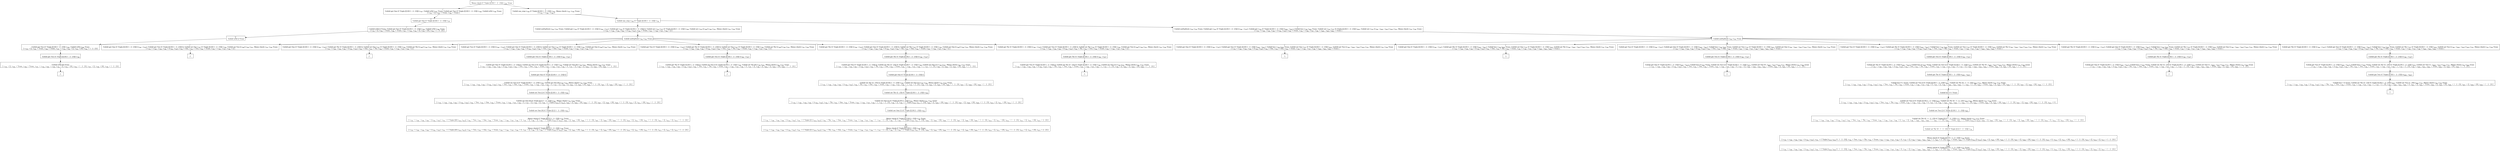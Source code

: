 digraph {
    graph [rankdir=TB
          ,bgcolor=transparent];
    node [shape=box
         ,fillcolor=white
         ,style=filled];
    0 [label=<O <BR/> Memo check (C Triple [[] [0] 1 : 2 : [3]]) v<SUB>755</SUB> Trueo>];
    1 [label=<C <BR/> Unfold get One (C Triple [[] [0] 1 : 2 : [3]]) v<SUB>787</SUB>, Unfold isNil v<SUB>787</SUB> Trueo, Unfold get Two (C Triple [[] [0] 1 : 2 : [3]]) v<SUB>788</SUB>, Unfold isNil v<SUB>788</SUB> Trueo <BR/>  [ v<SUB>755</SUB> &rarr; [], v<SUB>785</SUB> &rarr; Trueo, v<SUB>786</SUB> &rarr; Trueo ] >];
    2 [label=<C <BR/> Unfold one_step v<SUB>789</SUB> (C Triple [[] [0] 1 : 2 : [3]]) v<SUB>791</SUB>, Memo check v<SUB>791</SUB> v<SUB>790</SUB> Trueo <BR/>  [ v<SUB>755</SUB> &rarr; v<SUB>789</SUB> : v<SUB>790</SUB> ] >];
    3 [label=<O <BR/> Unfold get One (C Triple [[] [0] 1 : 2 : [3]]) v<SUB>787</SUB>>];
    4 [label=<C <BR/> Unfold isNil [] Trueo, Unfold get Two (C Triple [[] [0] 1 : 2 : [3]]) v<SUB>788</SUB>, Unfold isNil v<SUB>788</SUB> Trueo <BR/>  [ v<SUB>755</SUB> &rarr; [], v<SUB>785</SUB> &rarr; Trueo, v<SUB>786</SUB> &rarr; Trueo, v<SUB>787</SUB> &rarr; v<SUB>792</SUB>, v<SUB>792</SUB> &rarr; [], v<SUB>793</SUB> &rarr; [0], v<SUB>794</SUB> &rarr; 1 : 2 : [3] ] >];
    5 [label=<O <BR/> Unfold isNil [] Trueo>];
    6 [label=<C <BR/> Unfold get Two (C Triple [[] [0] 1 : 2 : [3]]) v<SUB>788</SUB>, Unfold isNil v<SUB>788</SUB> Trueo <BR/>  [ v<SUB>755</SUB> &rarr; [], v<SUB>785</SUB> &rarr; Trueo, v<SUB>786</SUB> &rarr; Trueo, v<SUB>787</SUB> &rarr; v<SUB>792</SUB>, v<SUB>792</SUB> &rarr; [], v<SUB>793</SUB> &rarr; [0], v<SUB>794</SUB> &rarr; 1 : 2 : [3] ] >];
    7 [label=<O <BR/> Unfold get Two (C Triple [[] [0] 1 : 2 : [3]]) v<SUB>788</SUB>>];
    8 [label=<C <BR/> Unfold isNil [0] Trueo <BR/>  [ v<SUB>755</SUB> &rarr; [], v<SUB>785</SUB> &rarr; Trueo, v<SUB>786</SUB> &rarr; Trueo, v<SUB>787</SUB> &rarr; v<SUB>792</SUB>, v<SUB>788</SUB> &rarr; v<SUB>798</SUB>, v<SUB>792</SUB> &rarr; [], v<SUB>793</SUB> &rarr; [0], v<SUB>794</SUB> &rarr; 1 : 2 : [3], v<SUB>797</SUB> &rarr; [], v<SUB>798</SUB> &rarr; [0], v<SUB>799</SUB> &rarr; 1 : 2 : [3] ] >];
    9 [label=<_|_>];
    10 [label=<O <BR/> Unfold one_step v<SUB>789</SUB> (C Triple [[] [0] 1 : 2 : [3]]) v<SUB>791</SUB>>];
    11 [label=<C <BR/> Unfold notEqStick v<SUB>792</SUB> v<SUB>793</SUB> Trueo, Unfold get v<SUB>792</SUB> (C Triple [[] [0] 1 : 2 : [3]]) (v<SUB>796</SUB> : v<SUB>797</SUB>), Unfold get v<SUB>793</SUB> (C Triple [[] [0] 1 : 2 : [3]]) [], Unfold set v<SUB>792</SUB> v<SUB>797</SUB> (C Triple [[] [0] 1 : 2 : [3]]) v<SUB>799</SUB>, Unfold set v<SUB>793</SUB> [v<SUB>796</SUB>] v<SUB>799</SUB> v<SUB>791</SUB>, Memo check v<SUB>791</SUB> v<SUB>790</SUB> Trueo <BR/>  [ v<SUB>755</SUB> &rarr; v<SUB>789</SUB> : v<SUB>790</SUB>, v<SUB>789</SUB> &rarr; (v<SUB>792</SUB>, v<SUB>793</SUB>), v<SUB>794</SUB> &rarr; Trueo, v<SUB>795</SUB> &rarr; v<SUB>796</SUB> : v<SUB>797</SUB>, v<SUB>798</SUB> &rarr; [] ] >];
    12 [label=<C <BR/> Unfold notEqStick v<SUB>792</SUB> v<SUB>793</SUB> Trueo, Unfold get v<SUB>792</SUB> (C Triple [[] [0] 1 : 2 : [3]]) (v<SUB>796</SUB> : v<SUB>797</SUB>), Unfold get v<SUB>793</SUB> (C Triple [[] [0] 1 : 2 : [3]]) (v<SUB>800</SUB> : v<SUB>801</SUB>), Unfold less v<SUB>796</SUB> v<SUB>800</SUB> Trueo, Unfold set v<SUB>792</SUB> v<SUB>797</SUB> (C Triple [[] [0] 1 : 2 : [3]]) v<SUB>803</SUB>, Unfold set v<SUB>793</SUB> (v<SUB>796</SUB> : v<SUB>800</SUB> : v<SUB>801</SUB>) v<SUB>803</SUB> v<SUB>791</SUB>, Memo check v<SUB>791</SUB> v<SUB>790</SUB> Trueo <BR/>  [ v<SUB>755</SUB> &rarr; v<SUB>789</SUB> : v<SUB>790</SUB>, v<SUB>789</SUB> &rarr; (v<SUB>792</SUB>, v<SUB>793</SUB>), v<SUB>794</SUB> &rarr; Trueo, v<SUB>795</SUB> &rarr; v<SUB>796</SUB> : v<SUB>797</SUB>, v<SUB>798</SUB> &rarr; v<SUB>800</SUB> : v<SUB>801</SUB>, v<SUB>802</SUB> &rarr; Trueo ] >];
    13 [label=<O <BR/> Unfold notEqStick v<SUB>792</SUB> v<SUB>793</SUB> Trueo>];
    14 [label=<C <BR/> Unfold get One (C Triple [[] [0] 1 : 2 : [3]]) (v<SUB>796</SUB> : v<SUB>797</SUB>), Unfold get Two (C Triple [[] [0] 1 : 2 : [3]]) [], Unfold set One v<SUB>797</SUB> (C Triple [[] [0] 1 : 2 : [3]]) v<SUB>799</SUB>, Unfold set Two [v<SUB>796</SUB>] v<SUB>799</SUB> v<SUB>791</SUB>, Memo check v<SUB>791</SUB> v<SUB>790</SUB> Trueo <BR/>  [ v<SUB>755</SUB> &rarr; v<SUB>789</SUB> : v<SUB>790</SUB>, v<SUB>789</SUB> &rarr; (v<SUB>792</SUB>, v<SUB>793</SUB>), v<SUB>792</SUB> &rarr; One, v<SUB>793</SUB> &rarr; Two, v<SUB>794</SUB> &rarr; Trueo, v<SUB>795</SUB> &rarr; v<SUB>796</SUB> : v<SUB>797</SUB>, v<SUB>798</SUB> &rarr; [] ] >];
    15 [label=<C <BR/> Unfold get One (C Triple [[] [0] 1 : 2 : [3]]) (v<SUB>796</SUB> : v<SUB>797</SUB>), Unfold get Thr (C Triple [[] [0] 1 : 2 : [3]]) [], Unfold set One v<SUB>797</SUB> (C Triple [[] [0] 1 : 2 : [3]]) v<SUB>799</SUB>, Unfold set Thr [v<SUB>796</SUB>] v<SUB>799</SUB> v<SUB>791</SUB>, Memo check v<SUB>791</SUB> v<SUB>790</SUB> Trueo <BR/>  [ v<SUB>755</SUB> &rarr; v<SUB>789</SUB> : v<SUB>790</SUB>, v<SUB>789</SUB> &rarr; (v<SUB>792</SUB>, v<SUB>793</SUB>), v<SUB>792</SUB> &rarr; One, v<SUB>793</SUB> &rarr; Thr, v<SUB>794</SUB> &rarr; Trueo, v<SUB>795</SUB> &rarr; v<SUB>796</SUB> : v<SUB>797</SUB>, v<SUB>798</SUB> &rarr; [] ] >];
    16 [label=<C <BR/> Unfold get Two (C Triple [[] [0] 1 : 2 : [3]]) (v<SUB>796</SUB> : v<SUB>797</SUB>), Unfold get One (C Triple [[] [0] 1 : 2 : [3]]) [], Unfold set Two v<SUB>797</SUB> (C Triple [[] [0] 1 : 2 : [3]]) v<SUB>799</SUB>, Unfold set One [v<SUB>796</SUB>] v<SUB>799</SUB> v<SUB>791</SUB>, Memo check v<SUB>791</SUB> v<SUB>790</SUB> Trueo <BR/>  [ v<SUB>755</SUB> &rarr; v<SUB>789</SUB> : v<SUB>790</SUB>, v<SUB>789</SUB> &rarr; (v<SUB>792</SUB>, v<SUB>793</SUB>), v<SUB>792</SUB> &rarr; Two, v<SUB>793</SUB> &rarr; One, v<SUB>794</SUB> &rarr; Trueo, v<SUB>795</SUB> &rarr; v<SUB>796</SUB> : v<SUB>797</SUB>, v<SUB>798</SUB> &rarr; [] ] >];
    17 [label=<C <BR/> Unfold get Two (C Triple [[] [0] 1 : 2 : [3]]) (v<SUB>796</SUB> : v<SUB>797</SUB>), Unfold get Thr (C Triple [[] [0] 1 : 2 : [3]]) [], Unfold set Two v<SUB>797</SUB> (C Triple [[] [0] 1 : 2 : [3]]) v<SUB>799</SUB>, Unfold set Thr [v<SUB>796</SUB>] v<SUB>799</SUB> v<SUB>791</SUB>, Memo check v<SUB>791</SUB> v<SUB>790</SUB> Trueo <BR/>  [ v<SUB>755</SUB> &rarr; v<SUB>789</SUB> : v<SUB>790</SUB>, v<SUB>789</SUB> &rarr; (v<SUB>792</SUB>, v<SUB>793</SUB>), v<SUB>792</SUB> &rarr; Two, v<SUB>793</SUB> &rarr; Thr, v<SUB>794</SUB> &rarr; Trueo, v<SUB>795</SUB> &rarr; v<SUB>796</SUB> : v<SUB>797</SUB>, v<SUB>798</SUB> &rarr; [] ] >];
    18 [label=<C <BR/> Unfold get Thr (C Triple [[] [0] 1 : 2 : [3]]) (v<SUB>796</SUB> : v<SUB>797</SUB>), Unfold get One (C Triple [[] [0] 1 : 2 : [3]]) [], Unfold set Thr v<SUB>797</SUB> (C Triple [[] [0] 1 : 2 : [3]]) v<SUB>799</SUB>, Unfold set One [v<SUB>796</SUB>] v<SUB>799</SUB> v<SUB>791</SUB>, Memo check v<SUB>791</SUB> v<SUB>790</SUB> Trueo <BR/>  [ v<SUB>755</SUB> &rarr; v<SUB>789</SUB> : v<SUB>790</SUB>, v<SUB>789</SUB> &rarr; (v<SUB>792</SUB>, v<SUB>793</SUB>), v<SUB>792</SUB> &rarr; Thr, v<SUB>793</SUB> &rarr; One, v<SUB>794</SUB> &rarr; Trueo, v<SUB>795</SUB> &rarr; v<SUB>796</SUB> : v<SUB>797</SUB>, v<SUB>798</SUB> &rarr; [] ] >];
    19 [label=<C <BR/> Unfold get Thr (C Triple [[] [0] 1 : 2 : [3]]) (v<SUB>796</SUB> : v<SUB>797</SUB>), Unfold get Two (C Triple [[] [0] 1 : 2 : [3]]) [], Unfold set Thr v<SUB>797</SUB> (C Triple [[] [0] 1 : 2 : [3]]) v<SUB>799</SUB>, Unfold set Two [v<SUB>796</SUB>] v<SUB>799</SUB> v<SUB>791</SUB>, Memo check v<SUB>791</SUB> v<SUB>790</SUB> Trueo <BR/>  [ v<SUB>755</SUB> &rarr; v<SUB>789</SUB> : v<SUB>790</SUB>, v<SUB>789</SUB> &rarr; (v<SUB>792</SUB>, v<SUB>793</SUB>), v<SUB>792</SUB> &rarr; Thr, v<SUB>793</SUB> &rarr; Two, v<SUB>794</SUB> &rarr; Trueo, v<SUB>795</SUB> &rarr; v<SUB>796</SUB> : v<SUB>797</SUB>, v<SUB>798</SUB> &rarr; [] ] >];
    20 [label=<_|_>];
    21 [label=<_|_>];
    22 [label=<O <BR/> Unfold get Two (C Triple [[] [0] 1 : 2 : [3]]) (v<SUB>796</SUB> : v<SUB>797</SUB>)>];
    23 [label=<C <BR/> Unfold get One (C Triple [[] [0] 1 : 2 : [3]]) [], Unfold set Two [] (C Triple [[] [0] 1 : 2 : [3]]) v<SUB>799</SUB>, Unfold set One [0] v<SUB>799</SUB> v<SUB>791</SUB>, Memo check v<SUB>791</SUB> v<SUB>790</SUB> Trueo <BR/>  [ v<SUB>755</SUB> &rarr; v<SUB>789</SUB> : v<SUB>790</SUB>, v<SUB>789</SUB> &rarr; (v<SUB>792</SUB>, v<SUB>793</SUB>), v<SUB>792</SUB> &rarr; Two, v<SUB>793</SUB> &rarr; One, v<SUB>794</SUB> &rarr; Trueo, v<SUB>795</SUB> &rarr; v<SUB>796</SUB> : v<SUB>797</SUB>, v<SUB>796</SUB> &rarr; 0, v<SUB>797</SUB> &rarr; [], v<SUB>798</SUB> &rarr; [], v<SUB>804</SUB> &rarr; [], v<SUB>805</SUB> &rarr; [0], v<SUB>806</SUB> &rarr; 1 : 2 : [3] ] >];
    24 [label=<O <BR/> Unfold get One (C Triple [[] [0] 1 : 2 : [3]]) []>];
    25 [label=<C <BR/> Unfold set Two [] (C Triple [[] [0] 1 : 2 : [3]]) v<SUB>799</SUB>, Unfold set One [0] v<SUB>799</SUB> v<SUB>791</SUB>, Memo check v<SUB>791</SUB> v<SUB>790</SUB> Trueo <BR/>  [ v<SUB>755</SUB> &rarr; v<SUB>789</SUB> : v<SUB>790</SUB>, v<SUB>789</SUB> &rarr; (v<SUB>792</SUB>, v<SUB>793</SUB>), v<SUB>792</SUB> &rarr; Two, v<SUB>793</SUB> &rarr; One, v<SUB>794</SUB> &rarr; Trueo, v<SUB>795</SUB> &rarr; v<SUB>796</SUB> : v<SUB>797</SUB>, v<SUB>796</SUB> &rarr; 0, v<SUB>797</SUB> &rarr; [], v<SUB>798</SUB> &rarr; [], v<SUB>804</SUB> &rarr; [], v<SUB>805</SUB> &rarr; [0], v<SUB>806</SUB> &rarr; 1 : 2 : [3], v<SUB>807</SUB> &rarr; [], v<SUB>808</SUB> &rarr; [0], v<SUB>809</SUB> &rarr; 1 : 2 : [3] ] >];
    26 [label=<O <BR/> Unfold set Two [] (C Triple [[] [0] 1 : 2 : [3]]) v<SUB>799</SUB>>];
    27 [label=<C <BR/> Unfold set One [0] (C Triple [[] [] 1 : 2 : [3]]) v<SUB>791</SUB>, Memo check v<SUB>791</SUB> v<SUB>790</SUB> Trueo <BR/>  [ v<SUB>755</SUB> &rarr; v<SUB>789</SUB> : v<SUB>790</SUB>, v<SUB>789</SUB> &rarr; (v<SUB>792</SUB>, v<SUB>793</SUB>), v<SUB>792</SUB> &rarr; Two, v<SUB>793</SUB> &rarr; One, v<SUB>794</SUB> &rarr; Trueo, v<SUB>795</SUB> &rarr; v<SUB>796</SUB> : v<SUB>797</SUB>, v<SUB>796</SUB> &rarr; 0, v<SUB>797</SUB> &rarr; [], v<SUB>798</SUB> &rarr; [], v<SUB>799</SUB> &rarr; C Triple [v<SUB>810</SUB> [] v<SUB>812</SUB>], v<SUB>804</SUB> &rarr; [], v<SUB>805</SUB> &rarr; [0], v<SUB>806</SUB> &rarr; 1 : 2 : [3], v<SUB>807</SUB> &rarr; [], v<SUB>808</SUB> &rarr; [0], v<SUB>809</SUB> &rarr; 1 : 2 : [3], v<SUB>810</SUB> &rarr; [], v<SUB>811</SUB> &rarr; [0], v<SUB>812</SUB> &rarr; 1 : 2 : [3] ] >];
    28 [label=<O <BR/> Unfold set One [0] (C Triple [[] [] 1 : 2 : [3]]) v<SUB>791</SUB>>];
    29 [label=<C <BR/> Memo check (C Triple [[0] [] 1 : 2 : [3]]) v<SUB>790</SUB> Trueo <BR/>  [ v<SUB>755</SUB> &rarr; v<SUB>789</SUB> : v<SUB>790</SUB>, v<SUB>789</SUB> &rarr; (v<SUB>792</SUB>, v<SUB>793</SUB>), v<SUB>791</SUB> &rarr; C Triple [[0] v<SUB>814</SUB> v<SUB>815</SUB>], v<SUB>792</SUB> &rarr; Two, v<SUB>793</SUB> &rarr; One, v<SUB>794</SUB> &rarr; Trueo, v<SUB>795</SUB> &rarr; v<SUB>796</SUB> : v<SUB>797</SUB>, v<SUB>796</SUB> &rarr; 0, v<SUB>797</SUB> &rarr; [], v<SUB>798</SUB> &rarr; [], v<SUB>799</SUB> &rarr; C Triple [v<SUB>810</SUB> [] v<SUB>812</SUB>], v<SUB>804</SUB> &rarr; [], v<SUB>805</SUB> &rarr; [0], v<SUB>806</SUB> &rarr; 1 : 2 : [3], v<SUB>807</SUB> &rarr; [], v<SUB>808</SUB> &rarr; [0], v<SUB>809</SUB> &rarr; 1 : 2 : [3], v<SUB>810</SUB> &rarr; [], v<SUB>811</SUB> &rarr; [0], v<SUB>812</SUB> &rarr; 1 : 2 : [3], v<SUB>813</SUB> &rarr; [], v<SUB>814</SUB> &rarr; [], v<SUB>815</SUB> &rarr; 1 : 2 : [3] ] >];
    30 [label=<Leaf <BR/> Memo check (C Triple [[0] [] 1 : 2 : [3]]) v<SUB>790</SUB> Trueo <BR/>  [ v<SUB>755</SUB> &rarr; v<SUB>789</SUB> : v<SUB>790</SUB>, v<SUB>789</SUB> &rarr; (v<SUB>792</SUB>, v<SUB>793</SUB>), v<SUB>791</SUB> &rarr; C Triple [[0] v<SUB>814</SUB> v<SUB>815</SUB>], v<SUB>792</SUB> &rarr; Two, v<SUB>793</SUB> &rarr; One, v<SUB>794</SUB> &rarr; Trueo, v<SUB>795</SUB> &rarr; v<SUB>796</SUB> : v<SUB>797</SUB>, v<SUB>796</SUB> &rarr; 0, v<SUB>797</SUB> &rarr; [], v<SUB>798</SUB> &rarr; [], v<SUB>799</SUB> &rarr; C Triple [v<SUB>810</SUB> [] v<SUB>812</SUB>], v<SUB>804</SUB> &rarr; [], v<SUB>805</SUB> &rarr; [0], v<SUB>806</SUB> &rarr; 1 : 2 : [3], v<SUB>807</SUB> &rarr; [], v<SUB>808</SUB> &rarr; [0], v<SUB>809</SUB> &rarr; 1 : 2 : [3], v<SUB>810</SUB> &rarr; [], v<SUB>811</SUB> &rarr; [0], v<SUB>812</SUB> &rarr; 1 : 2 : [3], v<SUB>813</SUB> &rarr; [], v<SUB>814</SUB> &rarr; [], v<SUB>815</SUB> &rarr; 1 : 2 : [3] ] >];
    31 [label=<O <BR/> Unfold get Two (C Triple [[] [0] 1 : 2 : [3]]) (v<SUB>796</SUB> : v<SUB>797</SUB>)>];
    32 [label=<C <BR/> Unfold get Thr (C Triple [[] [0] 1 : 2 : [3]]) [], Unfold set Two [] (C Triple [[] [0] 1 : 2 : [3]]) v<SUB>799</SUB>, Unfold set Thr [0] v<SUB>799</SUB> v<SUB>791</SUB>, Memo check v<SUB>791</SUB> v<SUB>790</SUB> Trueo <BR/>  [ v<SUB>755</SUB> &rarr; v<SUB>789</SUB> : v<SUB>790</SUB>, v<SUB>789</SUB> &rarr; (v<SUB>792</SUB>, v<SUB>793</SUB>), v<SUB>792</SUB> &rarr; Two, v<SUB>793</SUB> &rarr; Thr, v<SUB>794</SUB> &rarr; Trueo, v<SUB>795</SUB> &rarr; v<SUB>796</SUB> : v<SUB>797</SUB>, v<SUB>796</SUB> &rarr; 0, v<SUB>797</SUB> &rarr; [], v<SUB>798</SUB> &rarr; [], v<SUB>804</SUB> &rarr; [], v<SUB>805</SUB> &rarr; [0], v<SUB>806</SUB> &rarr; 1 : 2 : [3] ] >];
    33 [label=<_|_>];
    34 [label=<O <BR/> Unfold get Thr (C Triple [[] [0] 1 : 2 : [3]]) (v<SUB>796</SUB> : v<SUB>797</SUB>)>];
    35 [label=<C <BR/> Unfold get One (C Triple [[] [0] 1 : 2 : [3]]) [], Unfold set Thr (2 : [3]) (C Triple [[] [0] 1 : 2 : [3]]) v<SUB>799</SUB>, Unfold set One [1] v<SUB>799</SUB> v<SUB>791</SUB>, Memo check v<SUB>791</SUB> v<SUB>790</SUB> Trueo <BR/>  [ v<SUB>755</SUB> &rarr; v<SUB>789</SUB> : v<SUB>790</SUB>, v<SUB>789</SUB> &rarr; (v<SUB>792</SUB>, v<SUB>793</SUB>), v<SUB>792</SUB> &rarr; Thr, v<SUB>793</SUB> &rarr; One, v<SUB>794</SUB> &rarr; Trueo, v<SUB>795</SUB> &rarr; v<SUB>796</SUB> : v<SUB>797</SUB>, v<SUB>796</SUB> &rarr; 1, v<SUB>797</SUB> &rarr; 2 : [3], v<SUB>798</SUB> &rarr; [], v<SUB>804</SUB> &rarr; [], v<SUB>805</SUB> &rarr; [0], v<SUB>806</SUB> &rarr; 1 : 2 : [3] ] >];
    36 [label=<O <BR/> Unfold get One (C Triple [[] [0] 1 : 2 : [3]]) []>];
    37 [label=<C <BR/> Unfold set Thr (2 : [3]) (C Triple [[] [0] 1 : 2 : [3]]) v<SUB>799</SUB>, Unfold set One [1] v<SUB>799</SUB> v<SUB>791</SUB>, Memo check v<SUB>791</SUB> v<SUB>790</SUB> Trueo <BR/>  [ v<SUB>755</SUB> &rarr; v<SUB>789</SUB> : v<SUB>790</SUB>, v<SUB>789</SUB> &rarr; (v<SUB>792</SUB>, v<SUB>793</SUB>), v<SUB>792</SUB> &rarr; Thr, v<SUB>793</SUB> &rarr; One, v<SUB>794</SUB> &rarr; Trueo, v<SUB>795</SUB> &rarr; v<SUB>796</SUB> : v<SUB>797</SUB>, v<SUB>796</SUB> &rarr; 1, v<SUB>797</SUB> &rarr; 2 : [3], v<SUB>798</SUB> &rarr; [], v<SUB>804</SUB> &rarr; [], v<SUB>805</SUB> &rarr; [0], v<SUB>806</SUB> &rarr; 1 : 2 : [3], v<SUB>807</SUB> &rarr; [], v<SUB>808</SUB> &rarr; [0], v<SUB>809</SUB> &rarr; 1 : 2 : [3] ] >];
    38 [label=<O <BR/> Unfold set Thr (2 : [3]) (C Triple [[] [0] 1 : 2 : [3]]) v<SUB>799</SUB>>];
    39 [label=<C <BR/> Unfold set One [1] (C Triple [[] [0] 2 : [3]]) v<SUB>791</SUB>, Memo check v<SUB>791</SUB> v<SUB>790</SUB> Trueo <BR/>  [ v<SUB>755</SUB> &rarr; v<SUB>789</SUB> : v<SUB>790</SUB>, v<SUB>789</SUB> &rarr; (v<SUB>792</SUB>, v<SUB>793</SUB>), v<SUB>792</SUB> &rarr; Thr, v<SUB>793</SUB> &rarr; One, v<SUB>794</SUB> &rarr; Trueo, v<SUB>795</SUB> &rarr; v<SUB>796</SUB> : v<SUB>797</SUB>, v<SUB>796</SUB> &rarr; 1, v<SUB>797</SUB> &rarr; 2 : [3], v<SUB>798</SUB> &rarr; [], v<SUB>799</SUB> &rarr; C Triple [v<SUB>810</SUB> v<SUB>811</SUB> 2 : [3]], v<SUB>804</SUB> &rarr; [], v<SUB>805</SUB> &rarr; [0], v<SUB>806</SUB> &rarr; 1 : 2 : [3], v<SUB>807</SUB> &rarr; [], v<SUB>808</SUB> &rarr; [0], v<SUB>809</SUB> &rarr; 1 : 2 : [3], v<SUB>810</SUB> &rarr; [], v<SUB>811</SUB> &rarr; [0], v<SUB>812</SUB> &rarr; 1 : 2 : [3] ] >];
    40 [label=<O <BR/> Unfold set One [1] (C Triple [[] [0] 2 : [3]]) v<SUB>791</SUB>>];
    41 [label=<C <BR/> Memo check (C Triple [[1] [0] 2 : [3]]) v<SUB>790</SUB> Trueo <BR/>  [ v<SUB>755</SUB> &rarr; v<SUB>789</SUB> : v<SUB>790</SUB>, v<SUB>789</SUB> &rarr; (v<SUB>792</SUB>, v<SUB>793</SUB>), v<SUB>791</SUB> &rarr; C Triple [[1] v<SUB>814</SUB> v<SUB>815</SUB>], v<SUB>792</SUB> &rarr; Thr, v<SUB>793</SUB> &rarr; One, v<SUB>794</SUB> &rarr; Trueo, v<SUB>795</SUB> &rarr; v<SUB>796</SUB> : v<SUB>797</SUB>, v<SUB>796</SUB> &rarr; 1, v<SUB>797</SUB> &rarr; 2 : [3], v<SUB>798</SUB> &rarr; [], v<SUB>799</SUB> &rarr; C Triple [v<SUB>810</SUB> v<SUB>811</SUB> 2 : [3]], v<SUB>804</SUB> &rarr; [], v<SUB>805</SUB> &rarr; [0], v<SUB>806</SUB> &rarr; 1 : 2 : [3], v<SUB>807</SUB> &rarr; [], v<SUB>808</SUB> &rarr; [0], v<SUB>809</SUB> &rarr; 1 : 2 : [3], v<SUB>810</SUB> &rarr; [], v<SUB>811</SUB> &rarr; [0], v<SUB>812</SUB> &rarr; 1 : 2 : [3], v<SUB>813</SUB> &rarr; [], v<SUB>814</SUB> &rarr; [0], v<SUB>815</SUB> &rarr; 2 : [3] ] >];
    42 [label=<Leaf <BR/> Memo check (C Triple [[1] [0] 2 : [3]]) v<SUB>790</SUB> Trueo <BR/>  [ v<SUB>755</SUB> &rarr; v<SUB>789</SUB> : v<SUB>790</SUB>, v<SUB>789</SUB> &rarr; (v<SUB>792</SUB>, v<SUB>793</SUB>), v<SUB>791</SUB> &rarr; C Triple [[1] v<SUB>814</SUB> v<SUB>815</SUB>], v<SUB>792</SUB> &rarr; Thr, v<SUB>793</SUB> &rarr; One, v<SUB>794</SUB> &rarr; Trueo, v<SUB>795</SUB> &rarr; v<SUB>796</SUB> : v<SUB>797</SUB>, v<SUB>796</SUB> &rarr; 1, v<SUB>797</SUB> &rarr; 2 : [3], v<SUB>798</SUB> &rarr; [], v<SUB>799</SUB> &rarr; C Triple [v<SUB>810</SUB> v<SUB>811</SUB> 2 : [3]], v<SUB>804</SUB> &rarr; [], v<SUB>805</SUB> &rarr; [0], v<SUB>806</SUB> &rarr; 1 : 2 : [3], v<SUB>807</SUB> &rarr; [], v<SUB>808</SUB> &rarr; [0], v<SUB>809</SUB> &rarr; 1 : 2 : [3], v<SUB>810</SUB> &rarr; [], v<SUB>811</SUB> &rarr; [0], v<SUB>812</SUB> &rarr; 1 : 2 : [3], v<SUB>813</SUB> &rarr; [], v<SUB>814</SUB> &rarr; [0], v<SUB>815</SUB> &rarr; 2 : [3] ] >];
    43 [label=<O <BR/> Unfold get Thr (C Triple [[] [0] 1 : 2 : [3]]) (v<SUB>796</SUB> : v<SUB>797</SUB>)>];
    44 [label=<C <BR/> Unfold get Two (C Triple [[] [0] 1 : 2 : [3]]) [], Unfold set Thr (2 : [3]) (C Triple [[] [0] 1 : 2 : [3]]) v<SUB>799</SUB>, Unfold set Two [1] v<SUB>799</SUB> v<SUB>791</SUB>, Memo check v<SUB>791</SUB> v<SUB>790</SUB> Trueo <BR/>  [ v<SUB>755</SUB> &rarr; v<SUB>789</SUB> : v<SUB>790</SUB>, v<SUB>789</SUB> &rarr; (v<SUB>792</SUB>, v<SUB>793</SUB>), v<SUB>792</SUB> &rarr; Thr, v<SUB>793</SUB> &rarr; Two, v<SUB>794</SUB> &rarr; Trueo, v<SUB>795</SUB> &rarr; v<SUB>796</SUB> : v<SUB>797</SUB>, v<SUB>796</SUB> &rarr; 1, v<SUB>797</SUB> &rarr; 2 : [3], v<SUB>798</SUB> &rarr; [], v<SUB>804</SUB> &rarr; [], v<SUB>805</SUB> &rarr; [0], v<SUB>806</SUB> &rarr; 1 : 2 : [3] ] >];
    45 [label=<_|_>];
    46 [label=<O <BR/> Unfold notEqStick v<SUB>792</SUB> v<SUB>793</SUB> Trueo>];
    47 [label=<C <BR/> Unfold get One (C Triple [[] [0] 1 : 2 : [3]]) (v<SUB>796</SUB> : v<SUB>797</SUB>), Unfold get Two (C Triple [[] [0] 1 : 2 : [3]]) (v<SUB>800</SUB> : v<SUB>801</SUB>), Unfold less v<SUB>796</SUB> v<SUB>800</SUB> Trueo, Unfold set One v<SUB>797</SUB> (C Triple [[] [0] 1 : 2 : [3]]) v<SUB>803</SUB>, Unfold set Two (v<SUB>796</SUB> : v<SUB>800</SUB> : v<SUB>801</SUB>) v<SUB>803</SUB> v<SUB>791</SUB>, Memo check v<SUB>791</SUB> v<SUB>790</SUB> Trueo <BR/>  [ v<SUB>755</SUB> &rarr; v<SUB>789</SUB> : v<SUB>790</SUB>, v<SUB>789</SUB> &rarr; (v<SUB>792</SUB>, v<SUB>793</SUB>), v<SUB>792</SUB> &rarr; One, v<SUB>793</SUB> &rarr; Two, v<SUB>794</SUB> &rarr; Trueo, v<SUB>795</SUB> &rarr; v<SUB>796</SUB> : v<SUB>797</SUB>, v<SUB>798</SUB> &rarr; v<SUB>800</SUB> : v<SUB>801</SUB>, v<SUB>802</SUB> &rarr; Trueo ] >];
    48 [label=<C <BR/> Unfold get One (C Triple [[] [0] 1 : 2 : [3]]) (v<SUB>796</SUB> : v<SUB>797</SUB>), Unfold get Thr (C Triple [[] [0] 1 : 2 : [3]]) (v<SUB>800</SUB> : v<SUB>801</SUB>), Unfold less v<SUB>796</SUB> v<SUB>800</SUB> Trueo, Unfold set One v<SUB>797</SUB> (C Triple [[] [0] 1 : 2 : [3]]) v<SUB>803</SUB>, Unfold set Thr (v<SUB>796</SUB> : v<SUB>800</SUB> : v<SUB>801</SUB>) v<SUB>803</SUB> v<SUB>791</SUB>, Memo check v<SUB>791</SUB> v<SUB>790</SUB> Trueo <BR/>  [ v<SUB>755</SUB> &rarr; v<SUB>789</SUB> : v<SUB>790</SUB>, v<SUB>789</SUB> &rarr; (v<SUB>792</SUB>, v<SUB>793</SUB>), v<SUB>792</SUB> &rarr; One, v<SUB>793</SUB> &rarr; Thr, v<SUB>794</SUB> &rarr; Trueo, v<SUB>795</SUB> &rarr; v<SUB>796</SUB> : v<SUB>797</SUB>, v<SUB>798</SUB> &rarr; v<SUB>800</SUB> : v<SUB>801</SUB>, v<SUB>802</SUB> &rarr; Trueo ] >];
    49 [label=<C <BR/> Unfold get Two (C Triple [[] [0] 1 : 2 : [3]]) (v<SUB>796</SUB> : v<SUB>797</SUB>), Unfold get One (C Triple [[] [0] 1 : 2 : [3]]) (v<SUB>800</SUB> : v<SUB>801</SUB>), Unfold less v<SUB>796</SUB> v<SUB>800</SUB> Trueo, Unfold set Two v<SUB>797</SUB> (C Triple [[] [0] 1 : 2 : [3]]) v<SUB>803</SUB>, Unfold set One (v<SUB>796</SUB> : v<SUB>800</SUB> : v<SUB>801</SUB>) v<SUB>803</SUB> v<SUB>791</SUB>, Memo check v<SUB>791</SUB> v<SUB>790</SUB> Trueo <BR/>  [ v<SUB>755</SUB> &rarr; v<SUB>789</SUB> : v<SUB>790</SUB>, v<SUB>789</SUB> &rarr; (v<SUB>792</SUB>, v<SUB>793</SUB>), v<SUB>792</SUB> &rarr; Two, v<SUB>793</SUB> &rarr; One, v<SUB>794</SUB> &rarr; Trueo, v<SUB>795</SUB> &rarr; v<SUB>796</SUB> : v<SUB>797</SUB>, v<SUB>798</SUB> &rarr; v<SUB>800</SUB> : v<SUB>801</SUB>, v<SUB>802</SUB> &rarr; Trueo ] >];
    50 [label=<C <BR/> Unfold get Two (C Triple [[] [0] 1 : 2 : [3]]) (v<SUB>796</SUB> : v<SUB>797</SUB>), Unfold get Thr (C Triple [[] [0] 1 : 2 : [3]]) (v<SUB>800</SUB> : v<SUB>801</SUB>), Unfold less v<SUB>796</SUB> v<SUB>800</SUB> Trueo, Unfold set Two v<SUB>797</SUB> (C Triple [[] [0] 1 : 2 : [3]]) v<SUB>803</SUB>, Unfold set Thr (v<SUB>796</SUB> : v<SUB>800</SUB> : v<SUB>801</SUB>) v<SUB>803</SUB> v<SUB>791</SUB>, Memo check v<SUB>791</SUB> v<SUB>790</SUB> Trueo <BR/>  [ v<SUB>755</SUB> &rarr; v<SUB>789</SUB> : v<SUB>790</SUB>, v<SUB>789</SUB> &rarr; (v<SUB>792</SUB>, v<SUB>793</SUB>), v<SUB>792</SUB> &rarr; Two, v<SUB>793</SUB> &rarr; Thr, v<SUB>794</SUB> &rarr; Trueo, v<SUB>795</SUB> &rarr; v<SUB>796</SUB> : v<SUB>797</SUB>, v<SUB>798</SUB> &rarr; v<SUB>800</SUB> : v<SUB>801</SUB>, v<SUB>802</SUB> &rarr; Trueo ] >];
    51 [label=<C <BR/> Unfold get Thr (C Triple [[] [0] 1 : 2 : [3]]) (v<SUB>796</SUB> : v<SUB>797</SUB>), Unfold get One (C Triple [[] [0] 1 : 2 : [3]]) (v<SUB>800</SUB> : v<SUB>801</SUB>), Unfold less v<SUB>796</SUB> v<SUB>800</SUB> Trueo, Unfold set Thr v<SUB>797</SUB> (C Triple [[] [0] 1 : 2 : [3]]) v<SUB>803</SUB>, Unfold set One (v<SUB>796</SUB> : v<SUB>800</SUB> : v<SUB>801</SUB>) v<SUB>803</SUB> v<SUB>791</SUB>, Memo check v<SUB>791</SUB> v<SUB>790</SUB> Trueo <BR/>  [ v<SUB>755</SUB> &rarr; v<SUB>789</SUB> : v<SUB>790</SUB>, v<SUB>789</SUB> &rarr; (v<SUB>792</SUB>, v<SUB>793</SUB>), v<SUB>792</SUB> &rarr; Thr, v<SUB>793</SUB> &rarr; One, v<SUB>794</SUB> &rarr; Trueo, v<SUB>795</SUB> &rarr; v<SUB>796</SUB> : v<SUB>797</SUB>, v<SUB>798</SUB> &rarr; v<SUB>800</SUB> : v<SUB>801</SUB>, v<SUB>802</SUB> &rarr; Trueo ] >];
    52 [label=<C <BR/> Unfold get Thr (C Triple [[] [0] 1 : 2 : [3]]) (v<SUB>796</SUB> : v<SUB>797</SUB>), Unfold get Two (C Triple [[] [0] 1 : 2 : [3]]) (v<SUB>800</SUB> : v<SUB>801</SUB>), Unfold less v<SUB>796</SUB> v<SUB>800</SUB> Trueo, Unfold set Thr v<SUB>797</SUB> (C Triple [[] [0] 1 : 2 : [3]]) v<SUB>803</SUB>, Unfold set Two (v<SUB>796</SUB> : v<SUB>800</SUB> : v<SUB>801</SUB>) v<SUB>803</SUB> v<SUB>791</SUB>, Memo check v<SUB>791</SUB> v<SUB>790</SUB> Trueo <BR/>  [ v<SUB>755</SUB> &rarr; v<SUB>789</SUB> : v<SUB>790</SUB>, v<SUB>789</SUB> &rarr; (v<SUB>792</SUB>, v<SUB>793</SUB>), v<SUB>792</SUB> &rarr; Thr, v<SUB>793</SUB> &rarr; Two, v<SUB>794</SUB> &rarr; Trueo, v<SUB>795</SUB> &rarr; v<SUB>796</SUB> : v<SUB>797</SUB>, v<SUB>798</SUB> &rarr; v<SUB>800</SUB> : v<SUB>801</SUB>, v<SUB>802</SUB> &rarr; Trueo ] >];
    53 [label=<_|_>];
    54 [label=<_|_>];
    55 [label=<O <BR/> Unfold get Two (C Triple [[] [0] 1 : 2 : [3]]) (v<SUB>796</SUB> : v<SUB>797</SUB>)>];
    56 [label=<C <BR/> Unfold get One (C Triple [[] [0] 1 : 2 : [3]]) (v<SUB>800</SUB> : v<SUB>801</SUB>), Unfold less 0 v<SUB>800</SUB> Trueo, Unfold set Two [] (C Triple [[] [0] 1 : 2 : [3]]) v<SUB>803</SUB>, Unfold set One (0 : v<SUB>800</SUB> : v<SUB>801</SUB>) v<SUB>803</SUB> v<SUB>791</SUB>, Memo check v<SUB>791</SUB> v<SUB>790</SUB> Trueo <BR/>  [ v<SUB>755</SUB> &rarr; v<SUB>789</SUB> : v<SUB>790</SUB>, v<SUB>789</SUB> &rarr; (v<SUB>792</SUB>, v<SUB>793</SUB>), v<SUB>792</SUB> &rarr; Two, v<SUB>793</SUB> &rarr; One, v<SUB>794</SUB> &rarr; Trueo, v<SUB>795</SUB> &rarr; v<SUB>796</SUB> : v<SUB>797</SUB>, v<SUB>796</SUB> &rarr; 0, v<SUB>797</SUB> &rarr; [], v<SUB>798</SUB> &rarr; v<SUB>800</SUB> : v<SUB>801</SUB>, v<SUB>802</SUB> &rarr; Trueo, v<SUB>804</SUB> &rarr; [], v<SUB>805</SUB> &rarr; [0], v<SUB>806</SUB> &rarr; 1 : 2 : [3] ] >];
    57 [label=<_|_>];
    58 [label=<O <BR/> Unfold get Two (C Triple [[] [0] 1 : 2 : [3]]) (v<SUB>796</SUB> : v<SUB>797</SUB>)>];
    59 [label=<C <BR/> Unfold get Thr (C Triple [[] [0] 1 : 2 : [3]]) (v<SUB>800</SUB> : v<SUB>801</SUB>), Unfold less 0 v<SUB>800</SUB> Trueo, Unfold set Two [] (C Triple [[] [0] 1 : 2 : [3]]) v<SUB>803</SUB>, Unfold set Thr (0 : v<SUB>800</SUB> : v<SUB>801</SUB>) v<SUB>803</SUB> v<SUB>791</SUB>, Memo check v<SUB>791</SUB> v<SUB>790</SUB> Trueo <BR/>  [ v<SUB>755</SUB> &rarr; v<SUB>789</SUB> : v<SUB>790</SUB>, v<SUB>789</SUB> &rarr; (v<SUB>792</SUB>, v<SUB>793</SUB>), v<SUB>792</SUB> &rarr; Two, v<SUB>793</SUB> &rarr; Thr, v<SUB>794</SUB> &rarr; Trueo, v<SUB>795</SUB> &rarr; v<SUB>796</SUB> : v<SUB>797</SUB>, v<SUB>796</SUB> &rarr; 0, v<SUB>797</SUB> &rarr; [], v<SUB>798</SUB> &rarr; v<SUB>800</SUB> : v<SUB>801</SUB>, v<SUB>802</SUB> &rarr; Trueo, v<SUB>804</SUB> &rarr; [], v<SUB>805</SUB> &rarr; [0], v<SUB>806</SUB> &rarr; 1 : 2 : [3] ] >];
    60 [label=<O <BR/> Unfold get Thr (C Triple [[] [0] 1 : 2 : [3]]) (v<SUB>800</SUB> : v<SUB>801</SUB>)>];
    61 [label=<C <BR/> Unfold less 0 1 Trueo, Unfold set Two [] (C Triple [[] [0] 1 : 2 : [3]]) v<SUB>803</SUB>, Unfold set Thr (0 : 1 : 2 : [3]) v<SUB>803</SUB> v<SUB>791</SUB>, Memo check v<SUB>791</SUB> v<SUB>790</SUB> Trueo <BR/>  [ v<SUB>755</SUB> &rarr; v<SUB>789</SUB> : v<SUB>790</SUB>, v<SUB>789</SUB> &rarr; (v<SUB>792</SUB>, v<SUB>793</SUB>), v<SUB>792</SUB> &rarr; Two, v<SUB>793</SUB> &rarr; Thr, v<SUB>794</SUB> &rarr; Trueo, v<SUB>795</SUB> &rarr; v<SUB>796</SUB> : v<SUB>797</SUB>, v<SUB>796</SUB> &rarr; 0, v<SUB>797</SUB> &rarr; [], v<SUB>798</SUB> &rarr; v<SUB>800</SUB> : v<SUB>801</SUB>, v<SUB>800</SUB> &rarr; 1, v<SUB>801</SUB> &rarr; 2 : [3], v<SUB>802</SUB> &rarr; Trueo, v<SUB>804</SUB> &rarr; [], v<SUB>805</SUB> &rarr; [0], v<SUB>806</SUB> &rarr; 1 : 2 : [3], v<SUB>807</SUB> &rarr; [], v<SUB>808</SUB> &rarr; [0], v<SUB>809</SUB> &rarr; 1 : 2 : [3] ] >];
    62 [label=<O <BR/> Unfold less 0 1 Trueo>];
    63 [label=<C <BR/> Unfold set Two [] (C Triple [[] [0] 1 : 2 : [3]]) v<SUB>803</SUB>, Unfold set Thr (0 : 1 : 2 : [3]) v<SUB>803</SUB> v<SUB>791</SUB>, Memo check v<SUB>791</SUB> v<SUB>790</SUB> Trueo <BR/>  [ v<SUB>755</SUB> &rarr; v<SUB>789</SUB> : v<SUB>790</SUB>, v<SUB>789</SUB> &rarr; (v<SUB>792</SUB>, v<SUB>793</SUB>), v<SUB>792</SUB> &rarr; Two, v<SUB>793</SUB> &rarr; Thr, v<SUB>794</SUB> &rarr; Trueo, v<SUB>795</SUB> &rarr; v<SUB>796</SUB> : v<SUB>797</SUB>, v<SUB>796</SUB> &rarr; 0, v<SUB>797</SUB> &rarr; [], v<SUB>798</SUB> &rarr; v<SUB>800</SUB> : v<SUB>801</SUB>, v<SUB>800</SUB> &rarr; 1, v<SUB>801</SUB> &rarr; 2 : [3], v<SUB>802</SUB> &rarr; Trueo, v<SUB>804</SUB> &rarr; [], v<SUB>805</SUB> &rarr; [0], v<SUB>806</SUB> &rarr; 1 : 2 : [3], v<SUB>807</SUB> &rarr; [], v<SUB>808</SUB> &rarr; [0], v<SUB>809</SUB> &rarr; 1 : 2 : [3], v<SUB>810</SUB> &rarr; 0 ] >];
    64 [label=<O <BR/> Unfold set Two [] (C Triple [[] [0] 1 : 2 : [3]]) v<SUB>803</SUB>>];
    65 [label=<C <BR/> Unfold set Thr (0 : 1 : 2 : [3]) (C Triple [[] [] 1 : 2 : [3]]) v<SUB>791</SUB>, Memo check v<SUB>791</SUB> v<SUB>790</SUB> Trueo <BR/>  [ v<SUB>755</SUB> &rarr; v<SUB>789</SUB> : v<SUB>790</SUB>, v<SUB>789</SUB> &rarr; (v<SUB>792</SUB>, v<SUB>793</SUB>), v<SUB>792</SUB> &rarr; Two, v<SUB>793</SUB> &rarr; Thr, v<SUB>794</SUB> &rarr; Trueo, v<SUB>795</SUB> &rarr; v<SUB>796</SUB> : v<SUB>797</SUB>, v<SUB>796</SUB> &rarr; 0, v<SUB>797</SUB> &rarr; [], v<SUB>798</SUB> &rarr; v<SUB>800</SUB> : v<SUB>801</SUB>, v<SUB>800</SUB> &rarr; 1, v<SUB>801</SUB> &rarr; 2 : [3], v<SUB>802</SUB> &rarr; Trueo, v<SUB>803</SUB> &rarr; C Triple [v<SUB>812</SUB> [] v<SUB>814</SUB>], v<SUB>804</SUB> &rarr; [], v<SUB>805</SUB> &rarr; [0], v<SUB>806</SUB> &rarr; 1 : 2 : [3], v<SUB>807</SUB> &rarr; [], v<SUB>808</SUB> &rarr; [0], v<SUB>809</SUB> &rarr; 1 : 2 : [3], v<SUB>810</SUB> &rarr; 0, v<SUB>812</SUB> &rarr; [], v<SUB>813</SUB> &rarr; [0], v<SUB>814</SUB> &rarr; 1 : 2 : [3] ] >];
    66 [label=<O <BR/> Unfold set Thr (0 : 1 : 2 : [3]) (C Triple [[] [] 1 : 2 : [3]]) v<SUB>791</SUB>>];
    67 [label=<C <BR/> Memo check (C Triple [[] [] 0 : 1 : 2 : [3]]) v<SUB>790</SUB> Trueo <BR/>  [ v<SUB>755</SUB> &rarr; v<SUB>789</SUB> : v<SUB>790</SUB>, v<SUB>789</SUB> &rarr; (v<SUB>792</SUB>, v<SUB>793</SUB>), v<SUB>791</SUB> &rarr; C Triple [v<SUB>815</SUB> v<SUB>816</SUB> 0 : 1 : 2 : [3]], v<SUB>792</SUB> &rarr; Two, v<SUB>793</SUB> &rarr; Thr, v<SUB>794</SUB> &rarr; Trueo, v<SUB>795</SUB> &rarr; v<SUB>796</SUB> : v<SUB>797</SUB>, v<SUB>796</SUB> &rarr; 0, v<SUB>797</SUB> &rarr; [], v<SUB>798</SUB> &rarr; v<SUB>800</SUB> : v<SUB>801</SUB>, v<SUB>800</SUB> &rarr; 1, v<SUB>801</SUB> &rarr; 2 : [3], v<SUB>802</SUB> &rarr; Trueo, v<SUB>803</SUB> &rarr; C Triple [v<SUB>812</SUB> [] v<SUB>814</SUB>], v<SUB>804</SUB> &rarr; [], v<SUB>805</SUB> &rarr; [0], v<SUB>806</SUB> &rarr; 1 : 2 : [3], v<SUB>807</SUB> &rarr; [], v<SUB>808</SUB> &rarr; [0], v<SUB>809</SUB> &rarr; 1 : 2 : [3], v<SUB>810</SUB> &rarr; 0, v<SUB>812</SUB> &rarr; [], v<SUB>813</SUB> &rarr; [0], v<SUB>814</SUB> &rarr; 1 : 2 : [3], v<SUB>815</SUB> &rarr; [], v<SUB>816</SUB> &rarr; [], v<SUB>817</SUB> &rarr; 1 : 2 : [3] ] >];
    68 [label=<Leaf <BR/> Memo check (C Triple [[] [] 0 : 1 : 2 : [3]]) v<SUB>790</SUB> Trueo <BR/>  [ v<SUB>755</SUB> &rarr; v<SUB>789</SUB> : v<SUB>790</SUB>, v<SUB>789</SUB> &rarr; (v<SUB>792</SUB>, v<SUB>793</SUB>), v<SUB>791</SUB> &rarr; C Triple [v<SUB>815</SUB> v<SUB>816</SUB> 0 : 1 : 2 : [3]], v<SUB>792</SUB> &rarr; Two, v<SUB>793</SUB> &rarr; Thr, v<SUB>794</SUB> &rarr; Trueo, v<SUB>795</SUB> &rarr; v<SUB>796</SUB> : v<SUB>797</SUB>, v<SUB>796</SUB> &rarr; 0, v<SUB>797</SUB> &rarr; [], v<SUB>798</SUB> &rarr; v<SUB>800</SUB> : v<SUB>801</SUB>, v<SUB>800</SUB> &rarr; 1, v<SUB>801</SUB> &rarr; 2 : [3], v<SUB>802</SUB> &rarr; Trueo, v<SUB>803</SUB> &rarr; C Triple [v<SUB>812</SUB> [] v<SUB>814</SUB>], v<SUB>804</SUB> &rarr; [], v<SUB>805</SUB> &rarr; [0], v<SUB>806</SUB> &rarr; 1 : 2 : [3], v<SUB>807</SUB> &rarr; [], v<SUB>808</SUB> &rarr; [0], v<SUB>809</SUB> &rarr; 1 : 2 : [3], v<SUB>810</SUB> &rarr; 0, v<SUB>812</SUB> &rarr; [], v<SUB>813</SUB> &rarr; [0], v<SUB>814</SUB> &rarr; 1 : 2 : [3], v<SUB>815</SUB> &rarr; [], v<SUB>816</SUB> &rarr; [], v<SUB>817</SUB> &rarr; 1 : 2 : [3] ] >];
    69 [label=<O <BR/> Unfold get Thr (C Triple [[] [0] 1 : 2 : [3]]) (v<SUB>796</SUB> : v<SUB>797</SUB>)>];
    70 [label=<C <BR/> Unfold get One (C Triple [[] [0] 1 : 2 : [3]]) (v<SUB>800</SUB> : v<SUB>801</SUB>), Unfold less 1 v<SUB>800</SUB> Trueo, Unfold set Thr (2 : [3]) (C Triple [[] [0] 1 : 2 : [3]]) v<SUB>803</SUB>, Unfold set One (1 : v<SUB>800</SUB> : v<SUB>801</SUB>) v<SUB>803</SUB> v<SUB>791</SUB>, Memo check v<SUB>791</SUB> v<SUB>790</SUB> Trueo <BR/>  [ v<SUB>755</SUB> &rarr; v<SUB>789</SUB> : v<SUB>790</SUB>, v<SUB>789</SUB> &rarr; (v<SUB>792</SUB>, v<SUB>793</SUB>), v<SUB>792</SUB> &rarr; Thr, v<SUB>793</SUB> &rarr; One, v<SUB>794</SUB> &rarr; Trueo, v<SUB>795</SUB> &rarr; v<SUB>796</SUB> : v<SUB>797</SUB>, v<SUB>796</SUB> &rarr; 1, v<SUB>797</SUB> &rarr; 2 : [3], v<SUB>798</SUB> &rarr; v<SUB>800</SUB> : v<SUB>801</SUB>, v<SUB>802</SUB> &rarr; Trueo, v<SUB>804</SUB> &rarr; [], v<SUB>805</SUB> &rarr; [0], v<SUB>806</SUB> &rarr; 1 : 2 : [3] ] >];
    71 [label=<_|_>];
    72 [label=<O <BR/> Unfold get Thr (C Triple [[] [0] 1 : 2 : [3]]) (v<SUB>796</SUB> : v<SUB>797</SUB>)>];
    73 [label=<C <BR/> Unfold get Two (C Triple [[] [0] 1 : 2 : [3]]) (v<SUB>800</SUB> : v<SUB>801</SUB>), Unfold less 1 v<SUB>800</SUB> Trueo, Unfold set Thr (2 : [3]) (C Triple [[] [0] 1 : 2 : [3]]) v<SUB>803</SUB>, Unfold set Two (1 : v<SUB>800</SUB> : v<SUB>801</SUB>) v<SUB>803</SUB> v<SUB>791</SUB>, Memo check v<SUB>791</SUB> v<SUB>790</SUB> Trueo <BR/>  [ v<SUB>755</SUB> &rarr; v<SUB>789</SUB> : v<SUB>790</SUB>, v<SUB>789</SUB> &rarr; (v<SUB>792</SUB>, v<SUB>793</SUB>), v<SUB>792</SUB> &rarr; Thr, v<SUB>793</SUB> &rarr; Two, v<SUB>794</SUB> &rarr; Trueo, v<SUB>795</SUB> &rarr; v<SUB>796</SUB> : v<SUB>797</SUB>, v<SUB>796</SUB> &rarr; 1, v<SUB>797</SUB> &rarr; 2 : [3], v<SUB>798</SUB> &rarr; v<SUB>800</SUB> : v<SUB>801</SUB>, v<SUB>802</SUB> &rarr; Trueo, v<SUB>804</SUB> &rarr; [], v<SUB>805</SUB> &rarr; [0], v<SUB>806</SUB> &rarr; 1 : 2 : [3] ] >];
    74 [label=<O <BR/> Unfold get Two (C Triple [[] [0] 1 : 2 : [3]]) (v<SUB>800</SUB> : v<SUB>801</SUB>)>];
    75 [label=<C <BR/> Unfold less 1 0 Trueo, Unfold set Thr (2 : [3]) (C Triple [[] [0] 1 : 2 : [3]]) v<SUB>803</SUB>, Unfold set Two (1 : [0]) v<SUB>803</SUB> v<SUB>791</SUB>, Memo check v<SUB>791</SUB> v<SUB>790</SUB> Trueo <BR/>  [ v<SUB>755</SUB> &rarr; v<SUB>789</SUB> : v<SUB>790</SUB>, v<SUB>789</SUB> &rarr; (v<SUB>792</SUB>, v<SUB>793</SUB>), v<SUB>792</SUB> &rarr; Thr, v<SUB>793</SUB> &rarr; Two, v<SUB>794</SUB> &rarr; Trueo, v<SUB>795</SUB> &rarr; v<SUB>796</SUB> : v<SUB>797</SUB>, v<SUB>796</SUB> &rarr; 1, v<SUB>797</SUB> &rarr; 2 : [3], v<SUB>798</SUB> &rarr; v<SUB>800</SUB> : v<SUB>801</SUB>, v<SUB>800</SUB> &rarr; 0, v<SUB>801</SUB> &rarr; [], v<SUB>802</SUB> &rarr; Trueo, v<SUB>804</SUB> &rarr; [], v<SUB>805</SUB> &rarr; [0], v<SUB>806</SUB> &rarr; 1 : 2 : [3], v<SUB>807</SUB> &rarr; [], v<SUB>808</SUB> &rarr; [0], v<SUB>809</SUB> &rarr; 1 : 2 : [3] ] >];
    76 [label=<_|_>];
    0 -> 1 [label=""];
    0 -> 2 [label=""];
    1 -> 3 [label=""];
    2 -> 10 [label=""];
    3 -> 4 [label=""];
    4 -> 5 [label=""];
    5 -> 6 [label=""];
    6 -> 7 [label=""];
    7 -> 8 [label=""];
    8 -> 9 [label=""];
    10 -> 11 [label=""];
    10 -> 12 [label=""];
    11 -> 13 [label=""];
    12 -> 46 [label=""];
    13 -> 14 [label=""];
    13 -> 15 [label=""];
    13 -> 16 [label=""];
    13 -> 17 [label=""];
    13 -> 18 [label=""];
    13 -> 19 [label=""];
    14 -> 20 [label=""];
    15 -> 21 [label=""];
    16 -> 22 [label=""];
    17 -> 31 [label=""];
    18 -> 34 [label=""];
    19 -> 43 [label=""];
    22 -> 23 [label=""];
    23 -> 24 [label=""];
    24 -> 25 [label=""];
    25 -> 26 [label=""];
    26 -> 27 [label=""];
    27 -> 28 [label=""];
    28 -> 29 [label=""];
    29 -> 30 [label=""];
    31 -> 32 [label=""];
    32 -> 33 [label=""];
    34 -> 35 [label=""];
    35 -> 36 [label=""];
    36 -> 37 [label=""];
    37 -> 38 [label=""];
    38 -> 39 [label=""];
    39 -> 40 [label=""];
    40 -> 41 [label=""];
    41 -> 42 [label=""];
    43 -> 44 [label=""];
    44 -> 45 [label=""];
    46 -> 47 [label=""];
    46 -> 48 [label=""];
    46 -> 49 [label=""];
    46 -> 50 [label=""];
    46 -> 51 [label=""];
    46 -> 52 [label=""];
    47 -> 53 [label=""];
    48 -> 54 [label=""];
    49 -> 55 [label=""];
    50 -> 58 [label=""];
    51 -> 69 [label=""];
    52 -> 72 [label=""];
    55 -> 56 [label=""];
    56 -> 57 [label=""];
    58 -> 59 [label=""];
    59 -> 60 [label=""];
    60 -> 61 [label=""];
    61 -> 62 [label=""];
    62 -> 63 [label=""];
    63 -> 64 [label=""];
    64 -> 65 [label=""];
    65 -> 66 [label=""];
    66 -> 67 [label=""];
    67 -> 68 [label=""];
    69 -> 70 [label=""];
    70 -> 71 [label=""];
    72 -> 73 [label=""];
    73 -> 74 [label=""];
    74 -> 75 [label=""];
    75 -> 76 [label=""];
}
